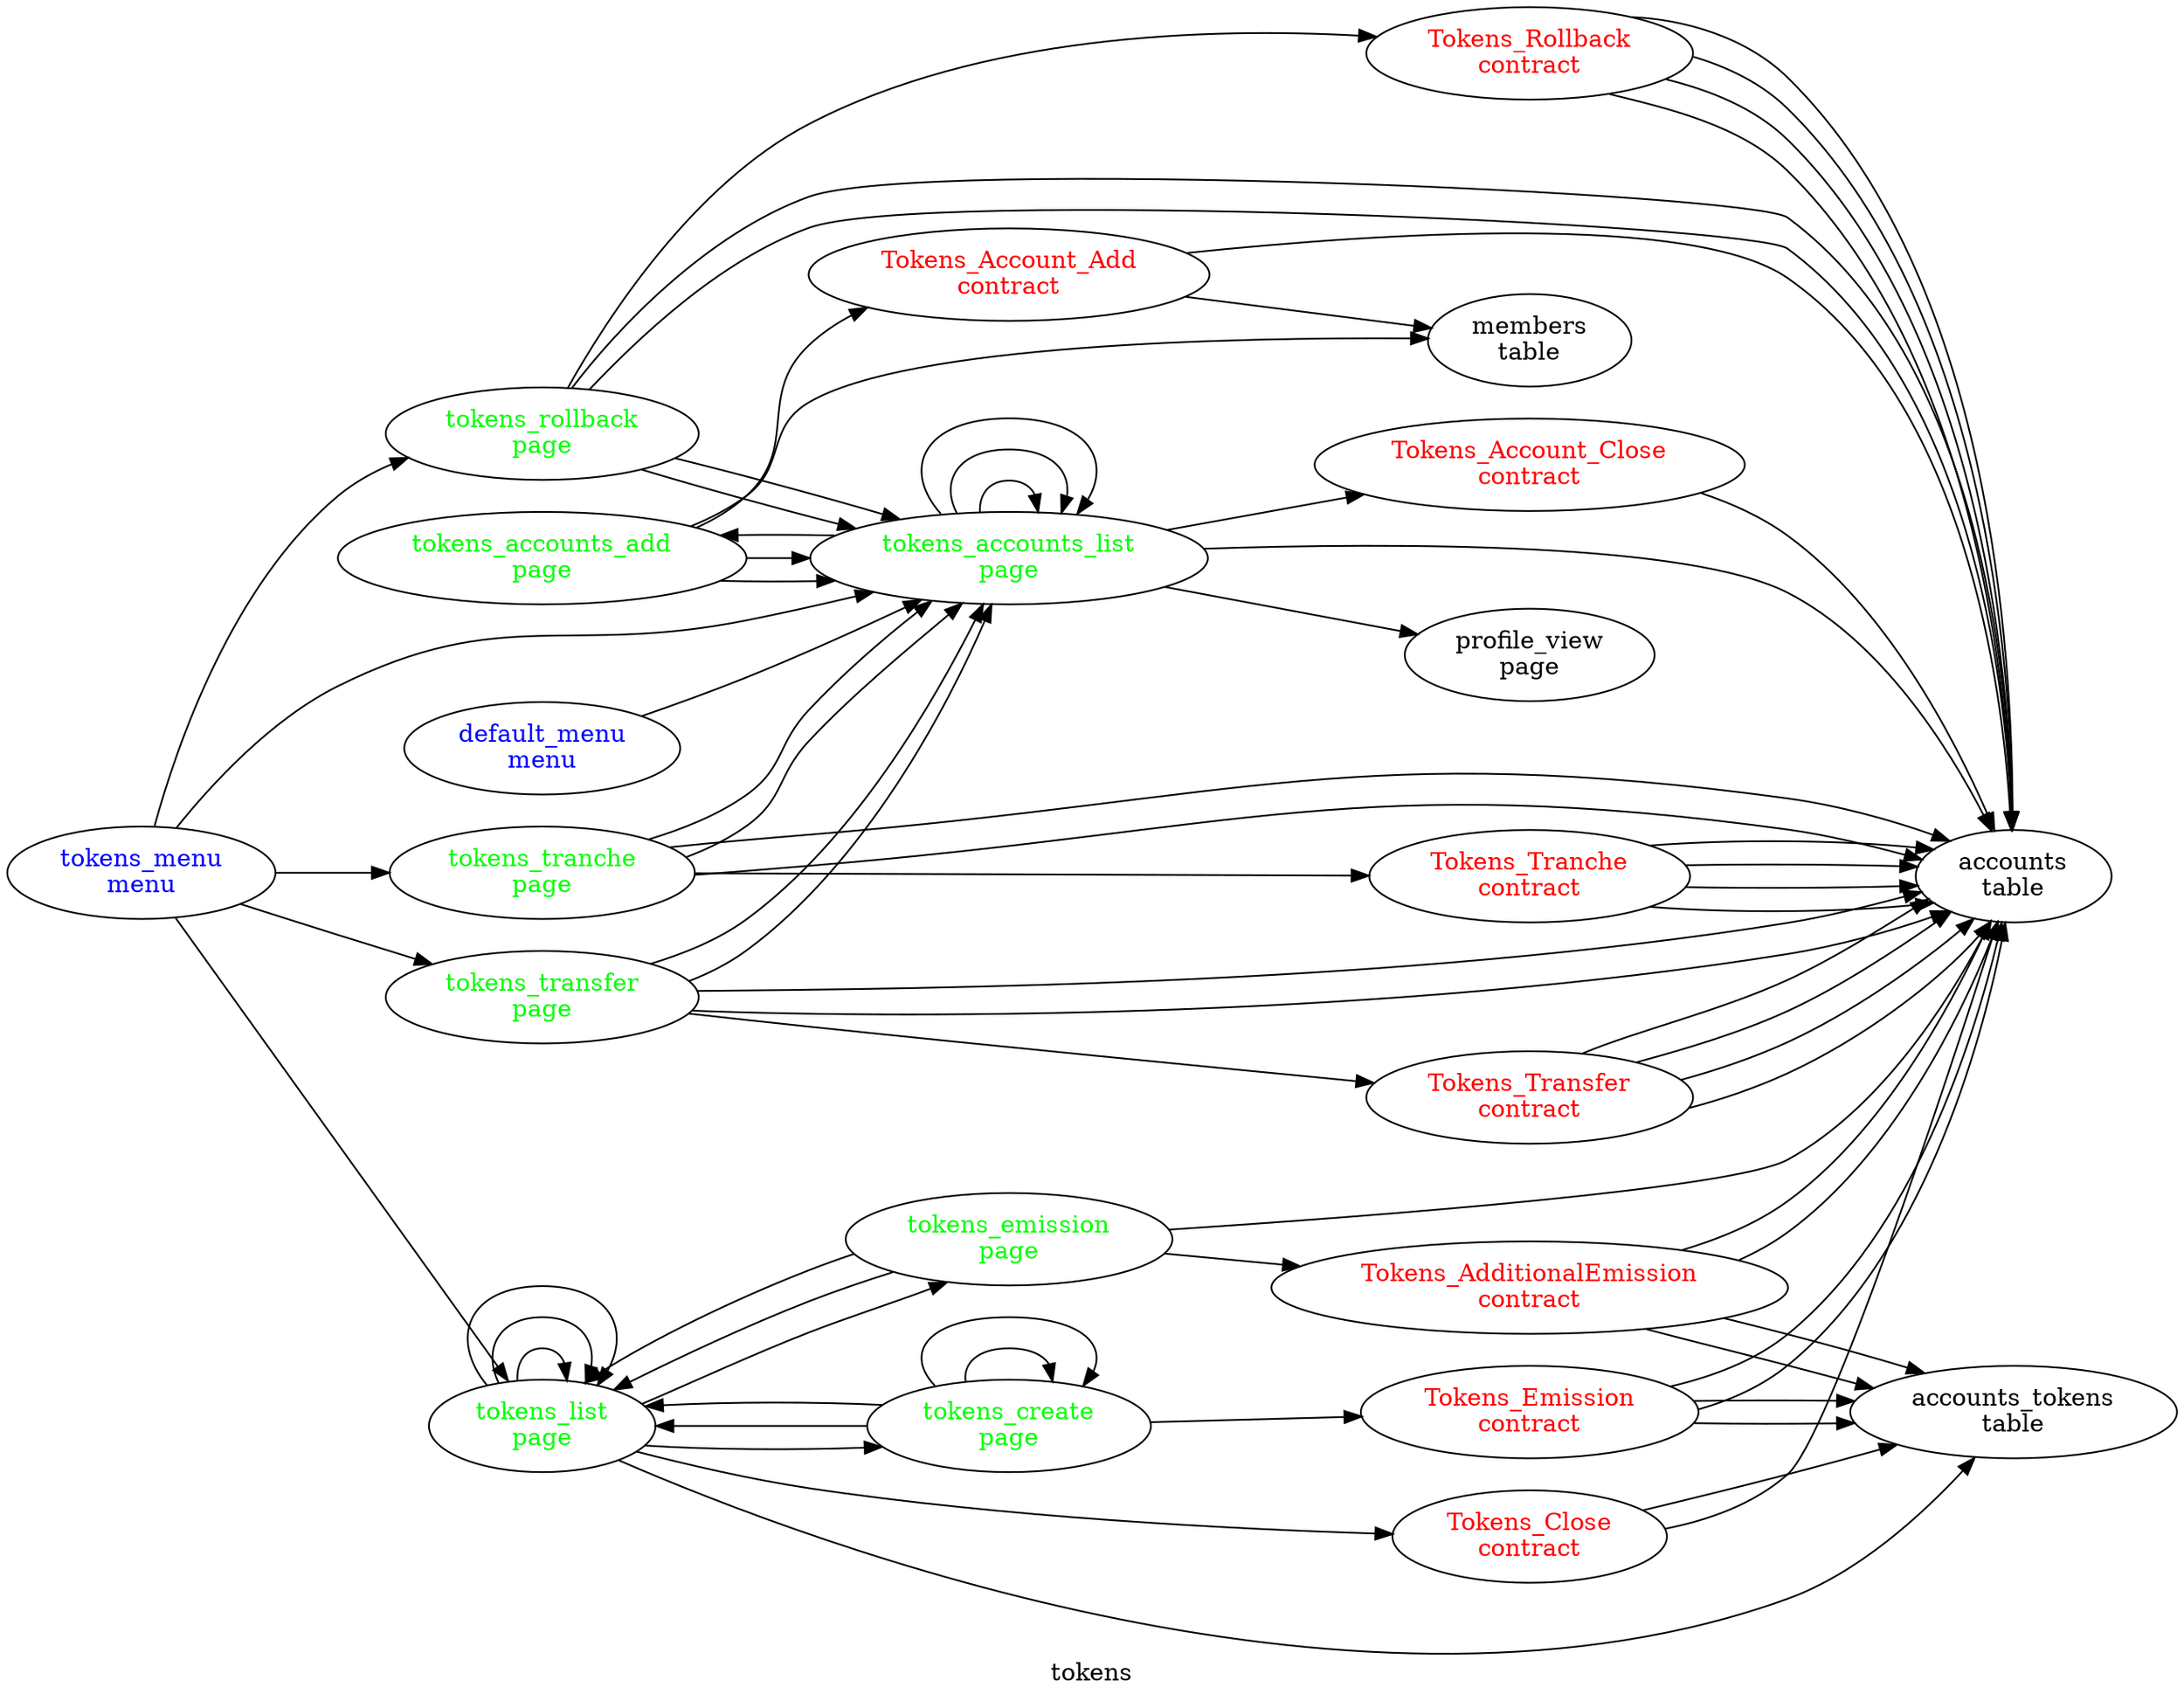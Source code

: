 digraph G {
label=tokens;
rankdir=LR;
"Tokens_Account_Add\ncontract" -> "members\ntable"
"Tokens_Account_Add\ncontract" -> "accounts\ntable"
"Tokens_Account_Add\ncontract" [fontcolor=red, group=contracts];
"Tokens_Account_Close\ncontract" -> "accounts\ntable"
"Tokens_Account_Close\ncontract" [fontcolor=red, group=contracts];
"Tokens_AdditionalEmission\ncontract" -> "accounts_tokens\ntable"
"Tokens_AdditionalEmission\ncontract" -> "accounts\ntable"
"Tokens_AdditionalEmission\ncontract" -> "accounts_tokens\ntable"
"Tokens_AdditionalEmission\ncontract" -> "accounts\ntable"
"Tokens_AdditionalEmission\ncontract" [fontcolor=red, group=contracts];
"Tokens_Close\ncontract" -> "accounts\ntable"
"Tokens_Close\ncontract" -> "accounts_tokens\ntable"
"Tokens_Close\ncontract" [fontcolor=red, group=contracts];
"Tokens_Emission\ncontract" -> "accounts_tokens\ntable"
"Tokens_Emission\ncontract" -> "accounts_tokens\ntable"
"Tokens_Emission\ncontract" -> "accounts\ntable"
"Tokens_Emission\ncontract" -> "accounts\ntable"
"Tokens_Emission\ncontract" [fontcolor=red, group=contracts];
"Tokens_Rollback\ncontract" -> "accounts\ntable"
"Tokens_Rollback\ncontract" -> "accounts\ntable"
"Tokens_Rollback\ncontract" -> "accounts\ntable"
"Tokens_Rollback\ncontract" -> "accounts\ntable"
"Tokens_Rollback\ncontract" [fontcolor=red, group=contracts];
"Tokens_Tranche\ncontract" -> "accounts\ntable"
"Tokens_Tranche\ncontract" -> "accounts\ntable"
"Tokens_Tranche\ncontract" -> "accounts\ntable"
"Tokens_Tranche\ncontract" -> "accounts\ntable"
"Tokens_Tranche\ncontract" [fontcolor=red, group=contracts];
"Tokens_Transfer\ncontract" -> "accounts\ntable"
"Tokens_Transfer\ncontract" -> "accounts\ntable"
"Tokens_Transfer\ncontract" -> "accounts\ntable"
"Tokens_Transfer\ncontract" -> "accounts\ntable"
"Tokens_Transfer\ncontract" [fontcolor=red, group=contracts];
"default_menu\nmenu" -> "tokens_accounts_list\npage"
"default_menu\nmenu" [fontcolor=blue, group=menus];
"tokens_menu\nmenu" -> "tokens_accounts_list\npage"
"tokens_menu\nmenu" -> "tokens_list\npage"
"tokens_menu\nmenu" -> "tokens_tranche\npage"
"tokens_menu\nmenu" -> "tokens_transfer\npage"
"tokens_menu\nmenu" -> "tokens_rollback\npage"
"tokens_menu\nmenu" [fontcolor=blue, group=menus];
"tokens_accounts_add\npage" -> "Tokens_Account_Add\ncontract"
"tokens_accounts_add\npage" -> "members\ntable"
"tokens_accounts_add\npage" -> "tokens_accounts_list\npage"
"tokens_accounts_add\npage" -> "tokens_accounts_list\npage"
"tokens_accounts_add\npage" [fontcolor=green, group=pages];
"tokens_accounts_list\npage" -> "Tokens_Account_Close\ncontract"
"tokens_accounts_list\npage" -> "accounts\ntable"
"tokens_accounts_list\npage" -> "profile_view\npage"
"tokens_accounts_list\npage" -> "tokens_accounts_list\npage"
"tokens_accounts_list\npage" -> "tokens_accounts_list\npage"
"tokens_accounts_list\npage" -> "tokens_accounts_list\npage"
"tokens_accounts_list\npage" -> "tokens_accounts_add\npage"
"tokens_accounts_list\npage" [fontcolor=green, group=pages];
"tokens_create\npage" -> "Tokens_Emission\ncontract"
"tokens_create\npage" -> "tokens_create\npage"
"tokens_create\npage" -> "tokens_create\npage"
"tokens_create\npage" -> "tokens_list\npage"
"tokens_create\npage" -> "tokens_list\npage"
"tokens_create\npage" [fontcolor=green, group=pages];
"tokens_emission\npage" -> "Tokens_AdditionalEmission\ncontract"
"tokens_emission\npage" -> "accounts\ntable"
"tokens_emission\npage" -> "tokens_list\npage"
"tokens_emission\npage" -> "tokens_list\npage"
"tokens_emission\npage" [fontcolor=green, group=pages];
"tokens_list\npage" -> "Tokens_Close\ncontract"
"tokens_list\npage" -> "accounts_tokens\ntable"
"tokens_list\npage" -> "tokens_emission\npage"
"tokens_list\npage" -> "tokens_list\npage"
"tokens_list\npage" -> "tokens_list\npage"
"tokens_list\npage" -> "tokens_list\npage"
"tokens_list\npage" -> "tokens_create\npage"
"tokens_list\npage" [fontcolor=green, group=pages];
"tokens_rollback\npage" -> "Tokens_Rollback\ncontract"
"tokens_rollback\npage" -> "accounts\ntable"
"tokens_rollback\npage" -> "accounts\ntable"
"tokens_rollback\npage" -> "tokens_accounts_list\npage"
"tokens_rollback\npage" -> "tokens_accounts_list\npage"
"tokens_rollback\npage" [fontcolor=green, group=pages];
"tokens_tranche\npage" -> "Tokens_Tranche\ncontract"
"tokens_tranche\npage" -> "accounts\ntable"
"tokens_tranche\npage" -> "accounts\ntable"
"tokens_tranche\npage" -> "tokens_accounts_list\npage"
"tokens_tranche\npage" -> "tokens_accounts_list\npage"
"tokens_tranche\npage" [fontcolor=green, group=pages];
"tokens_transfer\npage" -> "Tokens_Transfer\ncontract"
"tokens_transfer\npage" -> "accounts\ntable"
"tokens_transfer\npage" -> "accounts\ntable"
"tokens_transfer\npage" -> "tokens_accounts_list\npage"
"tokens_transfer\npage" -> "tokens_accounts_list\npage"
"tokens_transfer\npage" [fontcolor=green, group=pages];
"accounts\ntable" [group=tables];
"accounts_tokens\ntable" [group=tables];
}

